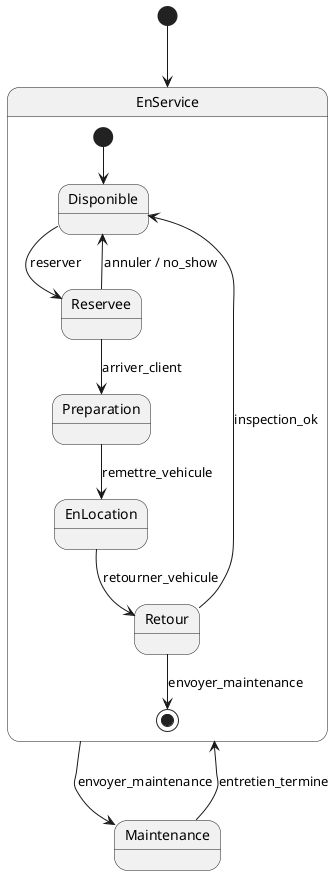 @startuml RentIT

[*] --> EnService

state EnService {
  [*] --> Disponible

  state Disponible
  state Reservee
  state Preparation
  state EnLocation
  state Retour

  Disponible --> Reservee : reserver
  Reservee --> Disponible : annuler / no_show
  Reservee --> Preparation : arriver_client
  Preparation --> EnLocation : remettre_vehicule
  EnLocation --> Retour : retourner_vehicule
  Retour --> Disponible : inspection_ok
  Retour --> [*] : envoyer_maintenance
}

state Maintenance
EnService --> Maintenance : envoyer_maintenance
Maintenance --> EnService : entretien_termine

@enduml

